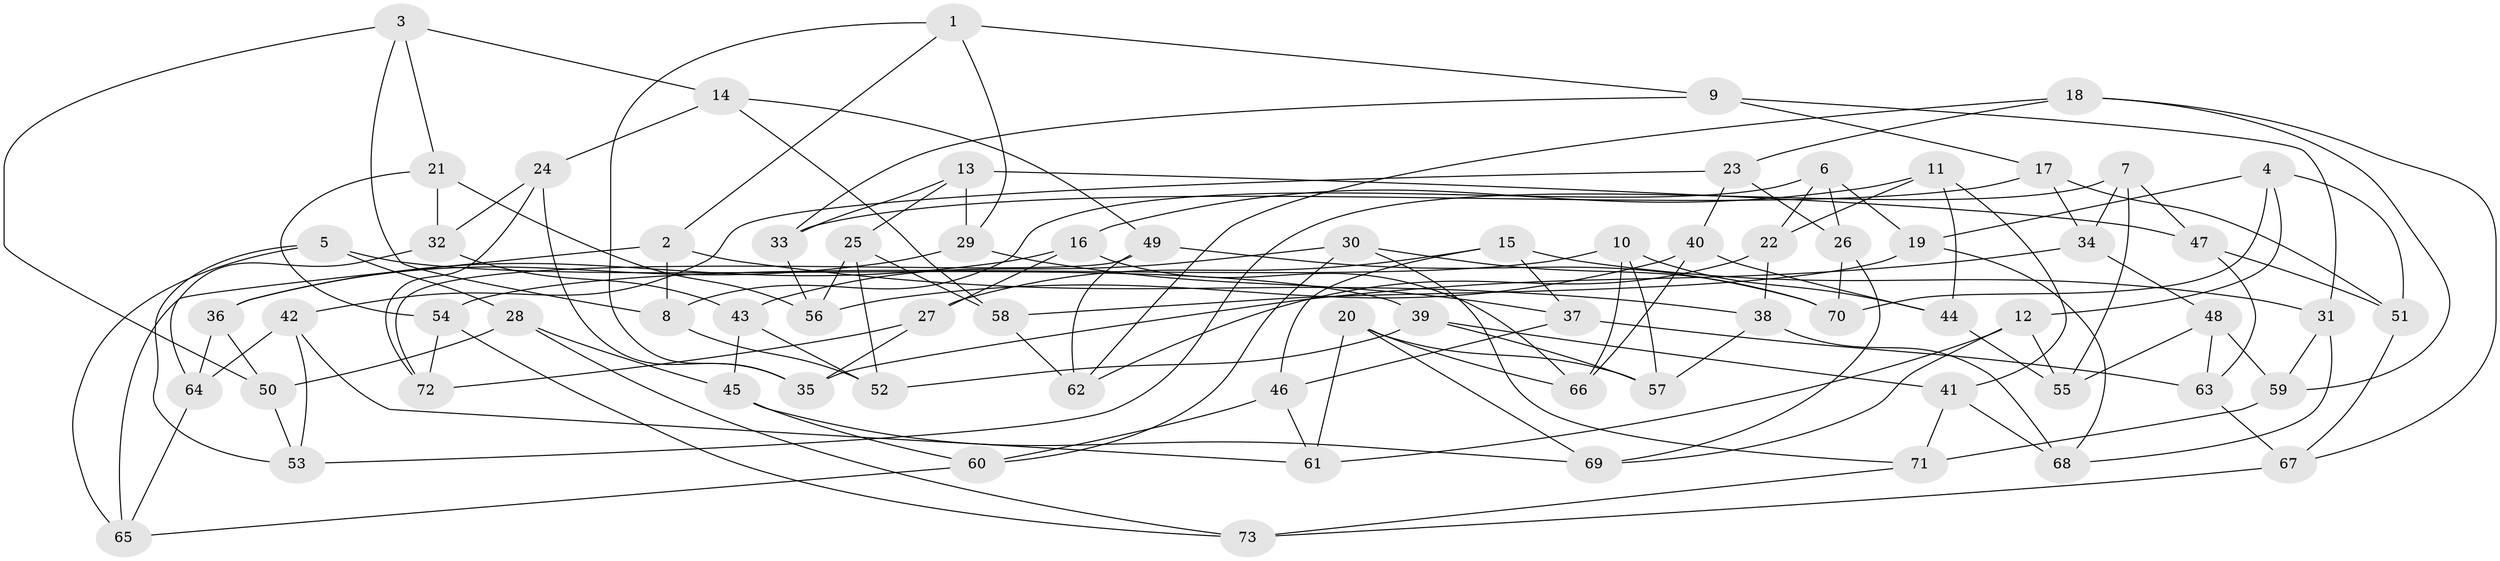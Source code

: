 // coarse degree distribution, {5: 0.3333333333333333, 2: 0.09523809523809523, 4: 0.19047619047619047, 3: 0.14285714285714285, 11: 0.047619047619047616, 9: 0.14285714285714285, 6: 0.047619047619047616}
// Generated by graph-tools (version 1.1) at 2025/02/03/04/25 22:02:13]
// undirected, 73 vertices, 146 edges
graph export_dot {
graph [start="1"]
  node [color=gray90,style=filled];
  1;
  2;
  3;
  4;
  5;
  6;
  7;
  8;
  9;
  10;
  11;
  12;
  13;
  14;
  15;
  16;
  17;
  18;
  19;
  20;
  21;
  22;
  23;
  24;
  25;
  26;
  27;
  28;
  29;
  30;
  31;
  32;
  33;
  34;
  35;
  36;
  37;
  38;
  39;
  40;
  41;
  42;
  43;
  44;
  45;
  46;
  47;
  48;
  49;
  50;
  51;
  52;
  53;
  54;
  55;
  56;
  57;
  58;
  59;
  60;
  61;
  62;
  63;
  64;
  65;
  66;
  67;
  68;
  69;
  70;
  71;
  72;
  73;
  1 -- 29;
  1 -- 9;
  1 -- 2;
  1 -- 35;
  2 -- 65;
  2 -- 38;
  2 -- 8;
  3 -- 8;
  3 -- 14;
  3 -- 21;
  3 -- 50;
  4 -- 19;
  4 -- 12;
  4 -- 51;
  4 -- 70;
  5 -- 28;
  5 -- 39;
  5 -- 53;
  5 -- 65;
  6 -- 19;
  6 -- 22;
  6 -- 8;
  6 -- 26;
  7 -- 55;
  7 -- 53;
  7 -- 47;
  7 -- 34;
  8 -- 52;
  9 -- 17;
  9 -- 31;
  9 -- 33;
  10 -- 54;
  10 -- 44;
  10 -- 57;
  10 -- 66;
  11 -- 16;
  11 -- 44;
  11 -- 22;
  11 -- 41;
  12 -- 69;
  12 -- 61;
  12 -- 55;
  13 -- 25;
  13 -- 33;
  13 -- 47;
  13 -- 29;
  14 -- 58;
  14 -- 49;
  14 -- 24;
  15 -- 27;
  15 -- 31;
  15 -- 37;
  15 -- 46;
  16 -- 27;
  16 -- 36;
  16 -- 66;
  17 -- 51;
  17 -- 33;
  17 -- 34;
  18 -- 67;
  18 -- 23;
  18 -- 59;
  18 -- 62;
  19 -- 58;
  19 -- 68;
  20 -- 57;
  20 -- 69;
  20 -- 61;
  20 -- 66;
  21 -- 54;
  21 -- 32;
  21 -- 56;
  22 -- 62;
  22 -- 38;
  23 -- 26;
  23 -- 42;
  23 -- 40;
  24 -- 35;
  24 -- 72;
  24 -- 32;
  25 -- 52;
  25 -- 58;
  25 -- 56;
  26 -- 70;
  26 -- 69;
  27 -- 72;
  27 -- 35;
  28 -- 45;
  28 -- 50;
  28 -- 73;
  29 -- 36;
  29 -- 37;
  30 -- 43;
  30 -- 60;
  30 -- 71;
  30 -- 70;
  31 -- 59;
  31 -- 68;
  32 -- 64;
  32 -- 43;
  33 -- 56;
  34 -- 35;
  34 -- 48;
  36 -- 64;
  36 -- 50;
  37 -- 63;
  37 -- 46;
  38 -- 68;
  38 -- 57;
  39 -- 52;
  39 -- 57;
  39 -- 41;
  40 -- 56;
  40 -- 44;
  40 -- 66;
  41 -- 71;
  41 -- 68;
  42 -- 61;
  42 -- 53;
  42 -- 64;
  43 -- 52;
  43 -- 45;
  44 -- 55;
  45 -- 69;
  45 -- 60;
  46 -- 61;
  46 -- 60;
  47 -- 51;
  47 -- 63;
  48 -- 55;
  48 -- 59;
  48 -- 63;
  49 -- 62;
  49 -- 72;
  49 -- 70;
  50 -- 53;
  51 -- 67;
  54 -- 72;
  54 -- 73;
  58 -- 62;
  59 -- 71;
  60 -- 65;
  63 -- 67;
  64 -- 65;
  67 -- 73;
  71 -- 73;
}
